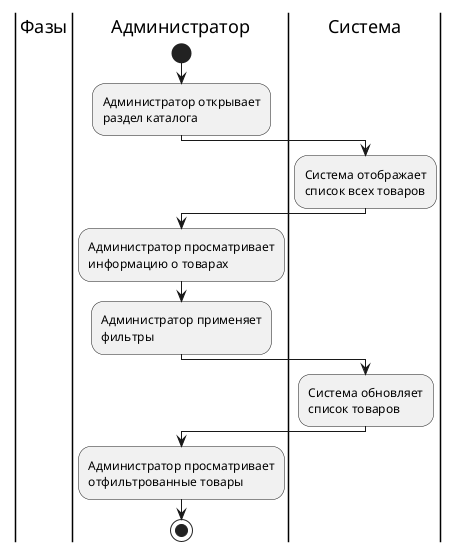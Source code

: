@startuml
|Фазы|
|Администратор|
start
:Администратор открывает\nраздел каталога;

|Система|
:Система отображает\nсписок всех товаров;

|Администратор|
:Администратор просматривает\nинформацию о товарах;

|Администратор|
:Администратор применяет\nфильтры;

|Система|
:Система обновляет\nсписок товаров;

|Администратор|
:Администратор просматривает\nотфильтрованные товары;

stop
@enduml

